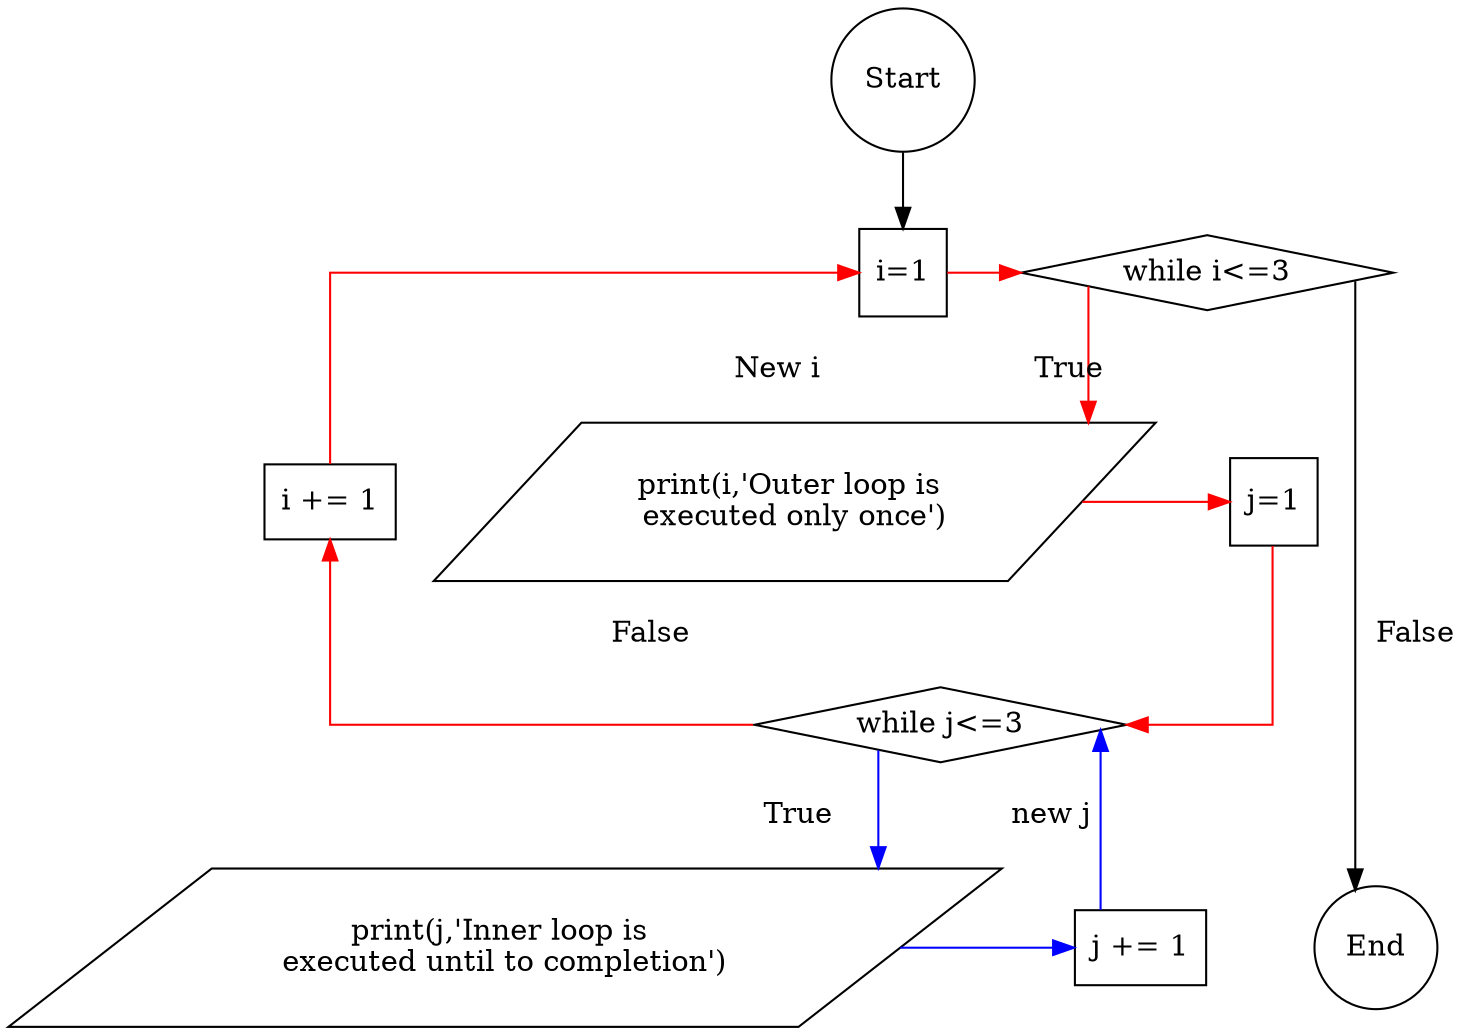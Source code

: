 digraph G {
    splines="ortho";
    /* Entities */
    Start[label="Start", shape="circle"]
    int1[label="i=1", shape="square"]
    wh1[label="while i<=3", shape="diamond"]
    print1[
        label="print(i,'Outer loop is \nexecuted only once')"
        shape="parallelogram"
        ]
    int2[label= "j=1", shape="square"]
    wh2[label="while j<=3", shape="diamond"]
    print2[
        label="print(j,'Inner loop is \nexecuted until to completion')", 
        shape= "parallelogram"
        width=0.5
    ]
    inc1[label = "j += 1", shape="rectangle"]
    inc2[label = "i += 1", shape="rectangle"]
    End[label="End", shape="circle"]

    /* Relationships */
    Start -> int1
    int1 -> wh1[color="red"]

    /*Loop1*/
    wh1 -> print1[color="red" label="True"]
    print1 -> int2 [color="red"]
    int2 -> wh2[color="red"]
    wh2:w-> inc2[color="red" label="False"]
    inc2->int1[ constraint="False" color="red" label="New i" ]

    /*Loop2*/
    wh2 -> print2[color="blue" label="True"]
    print2 -> inc1[ color="blue"]
    inc1-> wh2[color="blue" label="new j"]

    wh1 -> End[label="False"]
    
    /* Ranks */
    {rank=same; int1, wh1 }
    {rank=same; int2 print1 inc2};
    {rank=same; print2 inc1}
    {rank=max; End}
}
